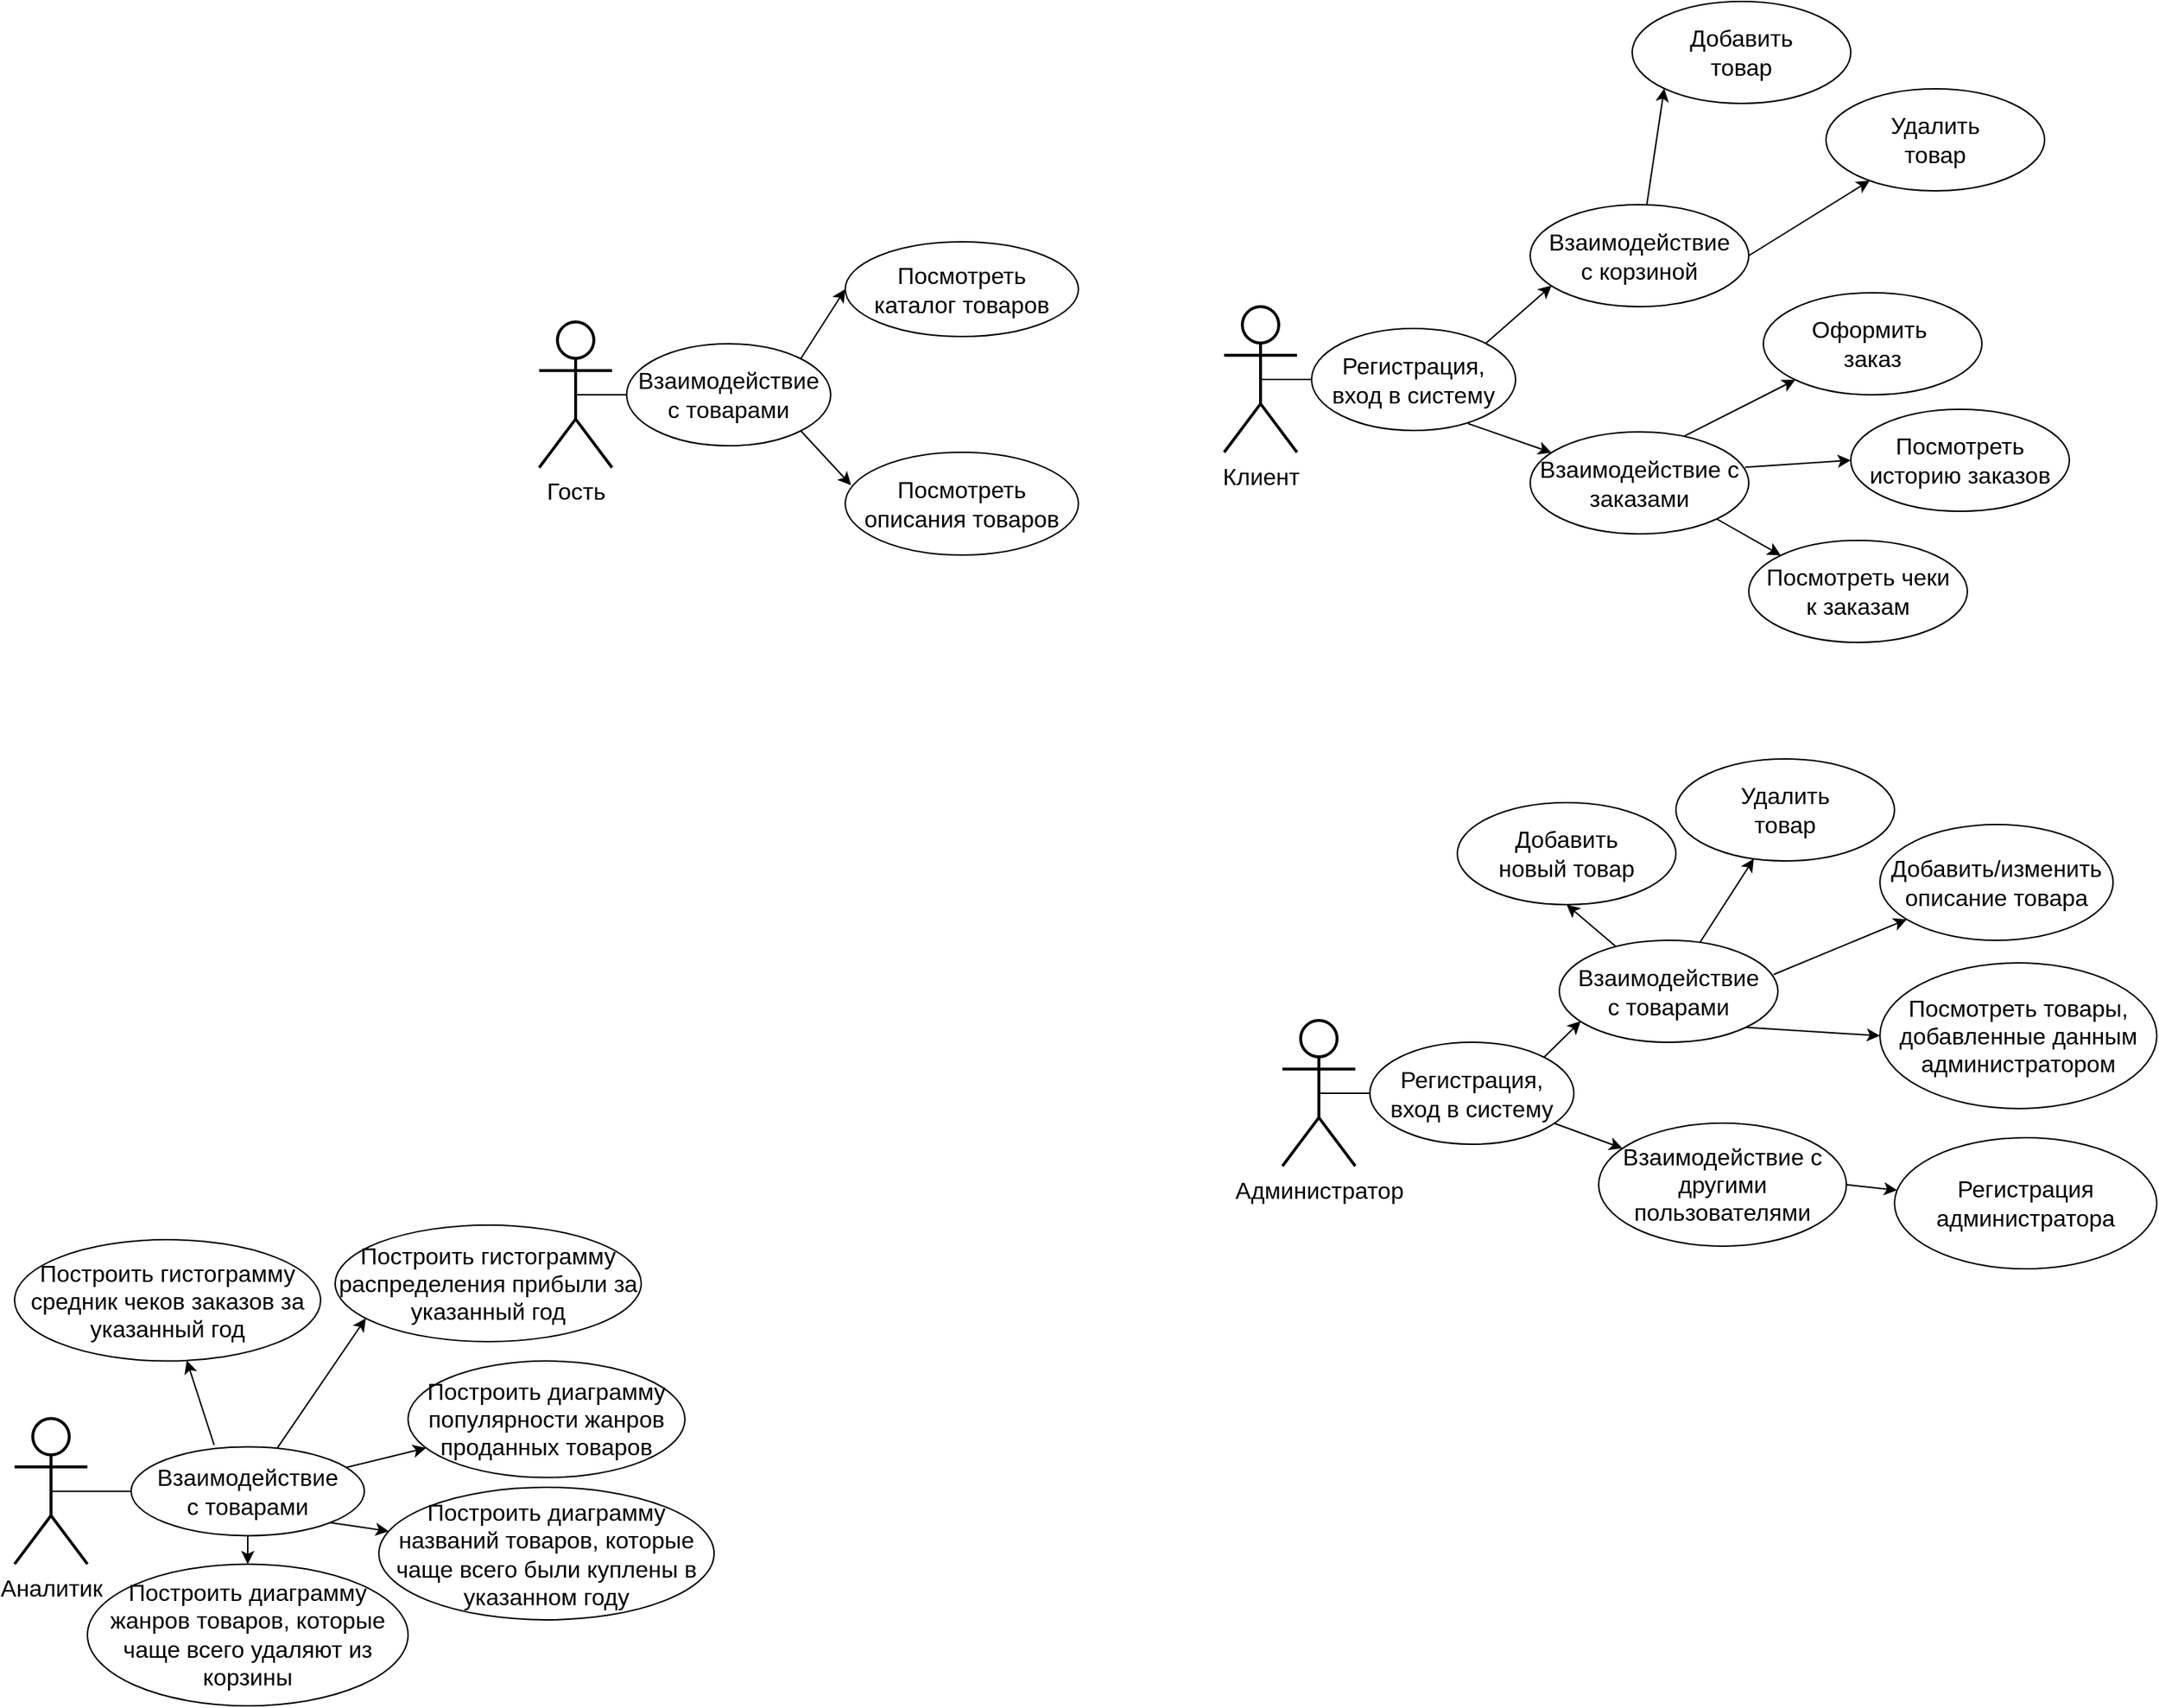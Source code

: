 <mxfile version="15.7.3" type="device" pages="2"><diagram id="lqaN9T9DPHXldj8ZUMP-" name="use-case"><mxGraphModel dx="1929" dy="1694" grid="1" gridSize="10" guides="1" tooltips="1" connect="1" arrows="1" fold="1" page="1" pageScale="1" pageWidth="827" pageHeight="1169" math="0" shadow="0"><root><mxCell id="0"/><mxCell id="1" parent="0"/><mxCell id="CAsei7IjUeWnwxoU6ub6-4" style="rounded=0;orthogonalLoop=1;jettySize=auto;html=1;exitX=0.5;exitY=0.5;exitDx=0;exitDy=0;exitPerimeter=0;entryX=0;entryY=0.5;entryDx=0;entryDy=0;endArrow=none;endFill=0;fontSize=16;" parent="1" source="CAsei7IjUeWnwxoU6ub6-1" target="CAsei7IjUeWnwxoU6ub6-3" edge="1"><mxGeometry relative="1" as="geometry"/></mxCell><mxCell id="CAsei7IjUeWnwxoU6ub6-1" value="Гость" style="shape=umlActor;verticalLabelPosition=bottom;verticalAlign=top;html=1;outlineConnect=0;strokeWidth=2;fontSize=16;" parent="1" vertex="1"><mxGeometry x="100" y="200" width="50" height="100" as="geometry"/></mxCell><mxCell id="CAsei7IjUeWnwxoU6ub6-9" style="edgeStyle=none;rounded=0;orthogonalLoop=1;jettySize=auto;html=1;exitX=1;exitY=0;exitDx=0;exitDy=0;entryX=0;entryY=0.5;entryDx=0;entryDy=0;endArrow=classic;endFill=1;fontSize=16;" parent="1" source="CAsei7IjUeWnwxoU6ub6-3" target="CAsei7IjUeWnwxoU6ub6-7" edge="1"><mxGeometry relative="1" as="geometry"/></mxCell><mxCell id="CAsei7IjUeWnwxoU6ub6-11" style="edgeStyle=none;rounded=0;orthogonalLoop=1;jettySize=auto;html=1;exitX=1;exitY=1;exitDx=0;exitDy=0;endArrow=classic;endFill=1;fontSize=16;entryX=0.025;entryY=0.32;entryDx=0;entryDy=0;entryPerimeter=0;" parent="1" source="CAsei7IjUeWnwxoU6ub6-3" target="CAsei7IjUeWnwxoU6ub6-8" edge="1"><mxGeometry relative="1" as="geometry"/></mxCell><mxCell id="CAsei7IjUeWnwxoU6ub6-3" value="Взаимодействие&lt;br style=&quot;font-size: 16px;&quot;&gt;с товарами" style="ellipse;whiteSpace=wrap;html=1;fontSize=16;" parent="1" vertex="1"><mxGeometry x="160" y="215" width="140" height="70" as="geometry"/></mxCell><mxCell id="CAsei7IjUeWnwxoU6ub6-7" value="Посмотреть&lt;br style=&quot;font-size: 16px;&quot;&gt;каталог товаров" style="ellipse;whiteSpace=wrap;html=1;fontSize=16;" parent="1" vertex="1"><mxGeometry x="310" y="145" width="160" height="65" as="geometry"/></mxCell><mxCell id="CAsei7IjUeWnwxoU6ub6-8" value="Посмотреть описания товаров" style="ellipse;whiteSpace=wrap;html=1;fontSize=16;" parent="1" vertex="1"><mxGeometry x="310" y="289.5" width="160" height="70.5" as="geometry"/></mxCell><mxCell id="CAsei7IjUeWnwxoU6ub6-12" style="edgeStyle=none;rounded=0;orthogonalLoop=1;jettySize=auto;html=1;exitX=0.5;exitY=1;exitDx=0;exitDy=0;endArrow=classic;endFill=1;fontSize=16;" parent="1" source="CAsei7IjUeWnwxoU6ub6-8" target="CAsei7IjUeWnwxoU6ub6-8" edge="1"><mxGeometry relative="1" as="geometry"/></mxCell><mxCell id="CAsei7IjUeWnwxoU6ub6-14" style="rounded=0;orthogonalLoop=1;jettySize=auto;html=1;exitX=0.5;exitY=0.5;exitDx=0;exitDy=0;exitPerimeter=0;entryX=0;entryY=0.5;entryDx=0;entryDy=0;endArrow=none;endFill=0;fontSize=16;" parent="1" source="CAsei7IjUeWnwxoU6ub6-15" target="CAsei7IjUeWnwxoU6ub6-18" edge="1"><mxGeometry relative="1" as="geometry"/></mxCell><mxCell id="CAsei7IjUeWnwxoU6ub6-15" value="Клиент" style="shape=umlActor;verticalLabelPosition=bottom;verticalAlign=top;html=1;outlineConnect=0;strokeWidth=2;fontSize=16;" parent="1" vertex="1"><mxGeometry x="570" y="189.5" width="50" height="100" as="geometry"/></mxCell><mxCell id="CAsei7IjUeWnwxoU6ub6-16" style="edgeStyle=none;rounded=0;orthogonalLoop=1;jettySize=auto;html=1;exitX=1;exitY=0;exitDx=0;exitDy=0;endArrow=classic;endFill=1;fontSize=16;entryX=0.098;entryY=0.793;entryDx=0;entryDy=0;entryPerimeter=0;" parent="1" source="CAsei7IjUeWnwxoU6ub6-18" target="CAsei7IjUeWnwxoU6ub6-19" edge="1"><mxGeometry relative="1" as="geometry"><mxPoint x="800" y="171" as="targetPoint"/></mxGeometry></mxCell><mxCell id="CAsei7IjUeWnwxoU6ub6-23" style="edgeStyle=none;rounded=0;orthogonalLoop=1;jettySize=auto;html=1;exitX=0.767;exitY=0.932;exitDx=0;exitDy=0;fontSize=16;endArrow=classic;endFill=1;exitPerimeter=0;" parent="1" source="CAsei7IjUeWnwxoU6ub6-18" target="CAsei7IjUeWnwxoU6ub6-22" edge="1"><mxGeometry relative="1" as="geometry"/></mxCell><mxCell id="CAsei7IjUeWnwxoU6ub6-18" value="Регистрация,&lt;br&gt;вход в систему" style="ellipse;whiteSpace=wrap;html=1;fontSize=16;" parent="1" vertex="1"><mxGeometry x="630" y="204.5" width="140" height="70" as="geometry"/></mxCell><mxCell id="CAsei7IjUeWnwxoU6ub6-26" style="edgeStyle=none;rounded=0;orthogonalLoop=1;jettySize=auto;html=1;entryX=0;entryY=1;entryDx=0;entryDy=0;fontSize=16;endArrow=classic;endFill=1;" parent="1" source="CAsei7IjUeWnwxoU6ub6-19" target="CAsei7IjUeWnwxoU6ub6-25" edge="1"><mxGeometry relative="1" as="geometry"/></mxCell><mxCell id="CAsei7IjUeWnwxoU6ub6-27" style="edgeStyle=none;rounded=0;orthogonalLoop=1;jettySize=auto;html=1;exitX=1;exitY=0.5;exitDx=0;exitDy=0;fontSize=16;endArrow=classic;endFill=1;" parent="1" source="CAsei7IjUeWnwxoU6ub6-19" target="CAsei7IjUeWnwxoU6ub6-24" edge="1"><mxGeometry relative="1" as="geometry"/></mxCell><mxCell id="CAsei7IjUeWnwxoU6ub6-19" value="Взаимодействие &lt;br&gt;с корзиной" style="ellipse;whiteSpace=wrap;html=1;fontSize=16;" parent="1" vertex="1"><mxGeometry x="780" y="119.5" width="150" height="70" as="geometry"/></mxCell><mxCell id="CAsei7IjUeWnwxoU6ub6-21" style="edgeStyle=none;rounded=0;orthogonalLoop=1;jettySize=auto;html=1;exitX=0.5;exitY=1;exitDx=0;exitDy=0;endArrow=classic;endFill=1;fontSize=16;" parent="1" edge="1"><mxGeometry relative="1" as="geometry"><mxPoint x="848" y="515.5" as="sourcePoint"/><mxPoint x="848" y="515.5" as="targetPoint"/></mxGeometry></mxCell><mxCell id="CAsei7IjUeWnwxoU6ub6-31" style="edgeStyle=none;rounded=0;orthogonalLoop=1;jettySize=auto;html=1;exitX=0.688;exitY=0.06;exitDx=0;exitDy=0;fontSize=16;endArrow=classic;endFill=1;entryX=0;entryY=1;entryDx=0;entryDy=0;exitPerimeter=0;" parent="1" source="CAsei7IjUeWnwxoU6ub6-22" target="CAsei7IjUeWnwxoU6ub6-30" edge="1"><mxGeometry relative="1" as="geometry"><mxPoint x="960" y="230" as="targetPoint"/></mxGeometry></mxCell><mxCell id="CAsei7IjUeWnwxoU6ub6-32" style="edgeStyle=none;rounded=0;orthogonalLoop=1;jettySize=auto;html=1;exitX=0.983;exitY=0.346;exitDx=0;exitDy=0;entryX=0;entryY=0.5;entryDx=0;entryDy=0;fontSize=16;endArrow=classic;endFill=1;exitPerimeter=0;" parent="1" source="CAsei7IjUeWnwxoU6ub6-22" target="CAsei7IjUeWnwxoU6ub6-29" edge="1"><mxGeometry relative="1" as="geometry"/></mxCell><mxCell id="CAsei7IjUeWnwxoU6ub6-33" style="edgeStyle=none;rounded=0;orthogonalLoop=1;jettySize=auto;html=1;exitX=1;exitY=1;exitDx=0;exitDy=0;entryX=0;entryY=0;entryDx=0;entryDy=0;fontSize=16;endArrow=classic;endFill=1;" parent="1" source="CAsei7IjUeWnwxoU6ub6-22" target="CAsei7IjUeWnwxoU6ub6-28" edge="1"><mxGeometry relative="1" as="geometry"/></mxCell><mxCell id="CAsei7IjUeWnwxoU6ub6-22" value="Взаимодействие с заказами" style="ellipse;whiteSpace=wrap;html=1;fontSize=16;" parent="1" vertex="1"><mxGeometry x="780" y="275.5" width="150" height="70" as="geometry"/></mxCell><mxCell id="CAsei7IjUeWnwxoU6ub6-24" value="Удалить&lt;br&gt;товар" style="ellipse;whiteSpace=wrap;html=1;fontSize=16;" parent="1" vertex="1"><mxGeometry x="983" y="40" width="150" height="70" as="geometry"/></mxCell><mxCell id="CAsei7IjUeWnwxoU6ub6-25" value="Добавить &lt;br&gt;товар" style="ellipse;whiteSpace=wrap;html=1;fontSize=16;" parent="1" vertex="1"><mxGeometry x="850" y="-20" width="150" height="70" as="geometry"/></mxCell><mxCell id="CAsei7IjUeWnwxoU6ub6-28" value="Посмотреть чеки&lt;br&gt;к заказам" style="ellipse;whiteSpace=wrap;html=1;fontSize=16;" parent="1" vertex="1"><mxGeometry x="930" y="350" width="150" height="70" as="geometry"/></mxCell><mxCell id="CAsei7IjUeWnwxoU6ub6-29" value="Посмотреть&lt;br&gt;историю заказов" style="ellipse;whiteSpace=wrap;html=1;fontSize=16;" parent="1" vertex="1"><mxGeometry x="1000" y="260" width="150" height="70" as="geometry"/></mxCell><mxCell id="CAsei7IjUeWnwxoU6ub6-30" value="Оформить&amp;nbsp;&lt;br&gt;заказ" style="ellipse;whiteSpace=wrap;html=1;fontSize=16;" parent="1" vertex="1"><mxGeometry x="940" y="180" width="150" height="70" as="geometry"/></mxCell><mxCell id="CAsei7IjUeWnwxoU6ub6-35" style="rounded=0;orthogonalLoop=1;jettySize=auto;html=1;exitX=0.5;exitY=0.5;exitDx=0;exitDy=0;exitPerimeter=0;entryX=0;entryY=0.5;entryDx=0;entryDy=0;endArrow=none;endFill=0;fontSize=16;" parent="1" source="CAsei7IjUeWnwxoU6ub6-36" target="CAsei7IjUeWnwxoU6ub6-39" edge="1"><mxGeometry relative="1" as="geometry"/></mxCell><mxCell id="CAsei7IjUeWnwxoU6ub6-36" value="Администратор" style="shape=umlActor;verticalLabelPosition=bottom;verticalAlign=top;html=1;outlineConnect=0;strokeWidth=2;fontSize=16;" parent="1" vertex="1"><mxGeometry x="610" y="679.5" width="50" height="100" as="geometry"/></mxCell><mxCell id="CAsei7IjUeWnwxoU6ub6-37" style="edgeStyle=none;rounded=0;orthogonalLoop=1;jettySize=auto;html=1;exitX=1;exitY=0;exitDx=0;exitDy=0;endArrow=classic;endFill=1;fontSize=16;entryX=0.098;entryY=0.793;entryDx=0;entryDy=0;entryPerimeter=0;" parent="1" source="CAsei7IjUeWnwxoU6ub6-39" target="CAsei7IjUeWnwxoU6ub6-42" edge="1"><mxGeometry relative="1" as="geometry"><mxPoint x="840" y="681" as="targetPoint"/></mxGeometry></mxCell><mxCell id="CAsei7IjUeWnwxoU6ub6-38" style="edgeStyle=none;rounded=0;orthogonalLoop=1;jettySize=auto;html=1;fontSize=16;endArrow=classic;endFill=1;" parent="1" source="CAsei7IjUeWnwxoU6ub6-39" target="CAsei7IjUeWnwxoU6ub6-46" edge="1"><mxGeometry relative="1" as="geometry"/></mxCell><mxCell id="CAsei7IjUeWnwxoU6ub6-39" value="Регистрация,&lt;br&gt;вход в систему" style="ellipse;whiteSpace=wrap;html=1;fontSize=16;" parent="1" vertex="1"><mxGeometry x="670" y="694.5" width="140" height="70" as="geometry"/></mxCell><mxCell id="CAsei7IjUeWnwxoU6ub6-40" style="edgeStyle=none;rounded=0;orthogonalLoop=1;jettySize=auto;html=1;entryX=0.5;entryY=1;entryDx=0;entryDy=0;fontSize=16;endArrow=classic;endFill=1;" parent="1" source="CAsei7IjUeWnwxoU6ub6-42" target="CAsei7IjUeWnwxoU6ub6-48" edge="1"><mxGeometry relative="1" as="geometry"/></mxCell><mxCell id="CAsei7IjUeWnwxoU6ub6-41" style="edgeStyle=none;rounded=0;orthogonalLoop=1;jettySize=auto;html=1;fontSize=16;endArrow=classic;endFill=1;exitX=0.98;exitY=0.336;exitDx=0;exitDy=0;exitPerimeter=0;" parent="1" source="CAsei7IjUeWnwxoU6ub6-42" target="CAsei7IjUeWnwxoU6ub6-47" edge="1"><mxGeometry relative="1" as="geometry"><mxPoint x="960" y="650" as="sourcePoint"/></mxGeometry></mxCell><mxCell id="CAsei7IjUeWnwxoU6ub6-53" style="edgeStyle=none;rounded=0;orthogonalLoop=1;jettySize=auto;html=1;fontSize=16;endArrow=classic;endFill=1;" parent="1" source="CAsei7IjUeWnwxoU6ub6-42" target="CAsei7IjUeWnwxoU6ub6-52" edge="1"><mxGeometry relative="1" as="geometry"/></mxCell><mxCell id="CAsei7IjUeWnwxoU6ub6-55" style="edgeStyle=none;rounded=0;orthogonalLoop=1;jettySize=auto;html=1;exitX=1;exitY=1;exitDx=0;exitDy=0;entryX=0;entryY=0.5;entryDx=0;entryDy=0;fontSize=16;endArrow=classic;endFill=1;" parent="1" source="CAsei7IjUeWnwxoU6ub6-42" target="CAsei7IjUeWnwxoU6ub6-54" edge="1"><mxGeometry relative="1" as="geometry"/></mxCell><mxCell id="CAsei7IjUeWnwxoU6ub6-42" value="Взаимодействие &lt;br&gt;с товарами" style="ellipse;whiteSpace=wrap;html=1;fontSize=16;" parent="1" vertex="1"><mxGeometry x="800" y="624.5" width="150" height="70" as="geometry"/></mxCell><mxCell id="CAsei7IjUeWnwxoU6ub6-56" style="edgeStyle=none;rounded=0;orthogonalLoop=1;jettySize=auto;html=1;exitX=1;exitY=0.5;exitDx=0;exitDy=0;fontSize=16;endArrow=classic;endFill=1;" parent="1" source="CAsei7IjUeWnwxoU6ub6-46" target="CAsei7IjUeWnwxoU6ub6-51" edge="1"><mxGeometry relative="1" as="geometry"/></mxCell><mxCell id="CAsei7IjUeWnwxoU6ub6-46" value="Взаимодействие с другими пользователями" style="ellipse;whiteSpace=wrap;html=1;fontSize=16;" parent="1" vertex="1"><mxGeometry x="827" y="750" width="170" height="84.5" as="geometry"/></mxCell><mxCell id="CAsei7IjUeWnwxoU6ub6-47" value="Добавить/изменить&lt;br&gt;описание товара" style="ellipse;whiteSpace=wrap;html=1;fontSize=16;" parent="1" vertex="1"><mxGeometry x="1020" y="545" width="160" height="79.5" as="geometry"/></mxCell><mxCell id="CAsei7IjUeWnwxoU6ub6-48" value="Добавить &lt;br&gt;новый товар" style="ellipse;whiteSpace=wrap;html=1;fontSize=16;" parent="1" vertex="1"><mxGeometry x="730" y="530" width="150" height="70" as="geometry"/></mxCell><mxCell id="CAsei7IjUeWnwxoU6ub6-51" value="Регистрация администратора" style="ellipse;whiteSpace=wrap;html=1;fontSize=16;" parent="1" vertex="1"><mxGeometry x="1030" y="760" width="180" height="90" as="geometry"/></mxCell><mxCell id="CAsei7IjUeWnwxoU6ub6-52" value="Удалить&lt;br&gt;товар" style="ellipse;whiteSpace=wrap;html=1;fontSize=16;" parent="1" vertex="1"><mxGeometry x="880" y="500" width="150" height="70" as="geometry"/></mxCell><mxCell id="CAsei7IjUeWnwxoU6ub6-54" value="Посмотреть товары, добавленные данным администратором" style="ellipse;whiteSpace=wrap;html=1;fontSize=16;" parent="1" vertex="1"><mxGeometry x="1020" y="640" width="190" height="100" as="geometry"/></mxCell><mxCell id="-v7rczssHwObIzp8EIs3-1" style="rounded=0;orthogonalLoop=1;jettySize=auto;html=1;exitX=0.5;exitY=0.5;exitDx=0;exitDy=0;exitPerimeter=0;entryX=0;entryY=0.5;entryDx=0;entryDy=0;endArrow=none;endFill=0;fontSize=16;" parent="1" source="-v7rczssHwObIzp8EIs3-2" target="-v7rczssHwObIzp8EIs3-7" edge="1"><mxGeometry relative="1" as="geometry"/></mxCell><mxCell id="-v7rczssHwObIzp8EIs3-2" value="Аналитик" style="shape=umlActor;verticalLabelPosition=bottom;verticalAlign=top;html=1;outlineConnect=0;strokeWidth=2;fontSize=16;" parent="1" vertex="1"><mxGeometry x="-260" y="952.71" width="50" height="100" as="geometry"/></mxCell><mxCell id="-v7rczssHwObIzp8EIs3-3" style="edgeStyle=none;rounded=0;orthogonalLoop=1;jettySize=auto;html=1;exitX=0.356;exitY=-0.02;exitDx=0;exitDy=0;endArrow=classic;endFill=1;fontSize=16;exitPerimeter=0;" parent="1" source="-v7rczssHwObIzp8EIs3-7" target="-v7rczssHwObIzp8EIs3-8" edge="1"><mxGeometry relative="1" as="geometry"/></mxCell><mxCell id="-v7rczssHwObIzp8EIs3-4" style="edgeStyle=none;rounded=0;orthogonalLoop=1;jettySize=auto;html=1;endArrow=classic;endFill=1;fontSize=16;entryX=0.1;entryY=0.8;entryDx=0;entryDy=0;entryPerimeter=0;" parent="1" source="-v7rczssHwObIzp8EIs3-7" target="-v7rczssHwObIzp8EIs3-9" edge="1"><mxGeometry relative="1" as="geometry"/></mxCell><mxCell id="-v7rczssHwObIzp8EIs3-5" style="edgeStyle=none;rounded=0;orthogonalLoop=1;jettySize=auto;html=1;exitX=0.5;exitY=1;exitDx=0;exitDy=0;fontSize=16;endArrow=classic;endFill=1;" parent="1" source="-v7rczssHwObIzp8EIs3-7" target="-v7rczssHwObIzp8EIs3-12" edge="1"><mxGeometry relative="1" as="geometry"/></mxCell><mxCell id="-v7rczssHwObIzp8EIs3-6" style="edgeStyle=none;rounded=0;orthogonalLoop=1;jettySize=auto;html=1;fontSize=16;endArrow=classic;endFill=1;" parent="1" source="-v7rczssHwObIzp8EIs3-7" target="-v7rczssHwObIzp8EIs3-11" edge="1"><mxGeometry relative="1" as="geometry"/></mxCell><mxCell id="-v7rczssHwObIzp8EIs3-14" style="rounded=0;orthogonalLoop=1;jettySize=auto;html=1;exitX=1;exitY=1;exitDx=0;exitDy=0;" parent="1" source="-v7rczssHwObIzp8EIs3-7" target="-v7rczssHwObIzp8EIs3-13" edge="1"><mxGeometry relative="1" as="geometry"/></mxCell><mxCell id="-v7rczssHwObIzp8EIs3-7" value="Взаимодействие&lt;br style=&quot;font-size: 16px;&quot;&gt;с товарами" style="ellipse;whiteSpace=wrap;html=1;fontSize=16;" parent="1" vertex="1"><mxGeometry x="-180" y="972.21" width="160" height="61" as="geometry"/></mxCell><mxCell id="-v7rczssHwObIzp8EIs3-8" value="Построить гистограмму средник чеков заказов за указанный год" style="ellipse;whiteSpace=wrap;html=1;fontSize=16;" parent="1" vertex="1"><mxGeometry x="-260" y="830" width="210" height="83.29" as="geometry"/></mxCell><mxCell id="-v7rczssHwObIzp8EIs3-9" value="Построить гистограмму распределения прибыли за указанный год" style="ellipse;whiteSpace=wrap;html=1;fontSize=16;" parent="1" vertex="1"><mxGeometry x="-40" y="820.0" width="210" height="80" as="geometry"/></mxCell><mxCell id="-v7rczssHwObIzp8EIs3-10" style="edgeStyle=none;rounded=0;orthogonalLoop=1;jettySize=auto;html=1;exitX=0.5;exitY=1;exitDx=0;exitDy=0;endArrow=classic;endFill=1;fontSize=16;" parent="1" source="-v7rczssHwObIzp8EIs3-9" target="-v7rczssHwObIzp8EIs3-9" edge="1"><mxGeometry relative="1" as="geometry"/></mxCell><mxCell id="-v7rczssHwObIzp8EIs3-11" value="Построить диаграмму популярности жанров проданных товаров" style="ellipse;whiteSpace=wrap;html=1;fontSize=16;" parent="1" vertex="1"><mxGeometry x="10" y="913.29" width="190" height="80" as="geometry"/></mxCell><mxCell id="-v7rczssHwObIzp8EIs3-12" value="Построить диаграмму жанров товаров, которые чаще всего удаляют из корзины" style="ellipse;whiteSpace=wrap;html=1;fontSize=16;" parent="1" vertex="1"><mxGeometry x="-210" y="1052.71" width="220" height="97.29" as="geometry"/></mxCell><mxCell id="-v7rczssHwObIzp8EIs3-13" value="Построить диаграмму названий товаров, которые чаще всего были куплены в указанном году" style="ellipse;whiteSpace=wrap;html=1;fontSize=16;" parent="1" vertex="1"><mxGeometry x="-10" y="1000" width="230" height="91" as="geometry"/></mxCell></root></mxGraphModel></diagram><diagram id="DAJ8z2dcghfYYrlGjdot" name="Page-2"><mxGraphModel dx="1102" dy="525" grid="1" gridSize="10" guides="1" tooltips="1" connect="0" arrows="1" fold="1" page="1" pageScale="1" pageWidth="827" pageHeight="1169" math="0" shadow="0"><root><mxCell id="j5-I1SEvrlYgotqZ6Hdk-0"/><mxCell id="j5-I1SEvrlYgotqZ6Hdk-1" parent="j5-I1SEvrlYgotqZ6Hdk-0"/><mxCell id="j5-I1SEvrlYgotqZ6Hdk-8" style="edgeStyle=none;rounded=0;orthogonalLoop=1;jettySize=auto;html=1;" parent="j5-I1SEvrlYgotqZ6Hdk-1" source="j5-I1SEvrlYgotqZ6Hdk-2" target="j5-I1SEvrlYgotqZ6Hdk-4" edge="1"><mxGeometry relative="1" as="geometry"/></mxCell><mxCell id="j5-I1SEvrlYgotqZ6Hdk-2" value="Начало" style="html=1;dashed=0;whitespace=wrap;shape=mxgraph.dfd.start" parent="j5-I1SEvrlYgotqZ6Hdk-1" vertex="1"><mxGeometry x="240" y="70" width="120" height="30" as="geometry"/></mxCell><mxCell id="j5-I1SEvrlYgotqZ6Hdk-3" value="Конец" style="html=1;dashed=0;whitespace=wrap;shape=mxgraph.dfd.start" parent="j5-I1SEvrlYgotqZ6Hdk-1" vertex="1"><mxGeometry x="240" y="380" width="120" height="30" as="geometry"/></mxCell><mxCell id="j5-I1SEvrlYgotqZ6Hdk-4" value="Цикл по order&lt;br&gt;по orders" style="shape=loopLimit;whiteSpace=wrap;html=1;" parent="j5-I1SEvrlYgotqZ6Hdk-1" vertex="1"><mxGeometry x="240" y="120" width="120" height="50" as="geometry"/></mxCell><mxCell id="j5-I1SEvrlYgotqZ6Hdk-10" style="edgeStyle=none;rounded=0;orthogonalLoop=1;jettySize=auto;html=1;" parent="j5-I1SEvrlYgotqZ6Hdk-1" source="j5-I1SEvrlYgotqZ6Hdk-5" target="j5-I1SEvrlYgotqZ6Hdk-3" edge="1"><mxGeometry relative="1" as="geometry"/></mxCell><mxCell id="j5-I1SEvrlYgotqZ6Hdk-5" value="" style="shape=loopLimit;whiteSpace=wrap;html=1;rotation=-180;" parent="j5-I1SEvrlYgotqZ6Hdk-1" vertex="1"><mxGeometry x="240" y="310" width="120" height="50" as="geometry"/></mxCell><mxCell id="j5-I1SEvrlYgotqZ6Hdk-7" value="Следующий&lt;br&gt;order" style="text;html=1;strokeColor=none;fillColor=none;align=center;verticalAlign=middle;whiteSpace=wrap;rounded=0;" parent="j5-I1SEvrlYgotqZ6Hdk-1" vertex="1"><mxGeometry x="280" y="325" width="40" height="20" as="geometry"/></mxCell></root></mxGraphModel></diagram></mxfile>